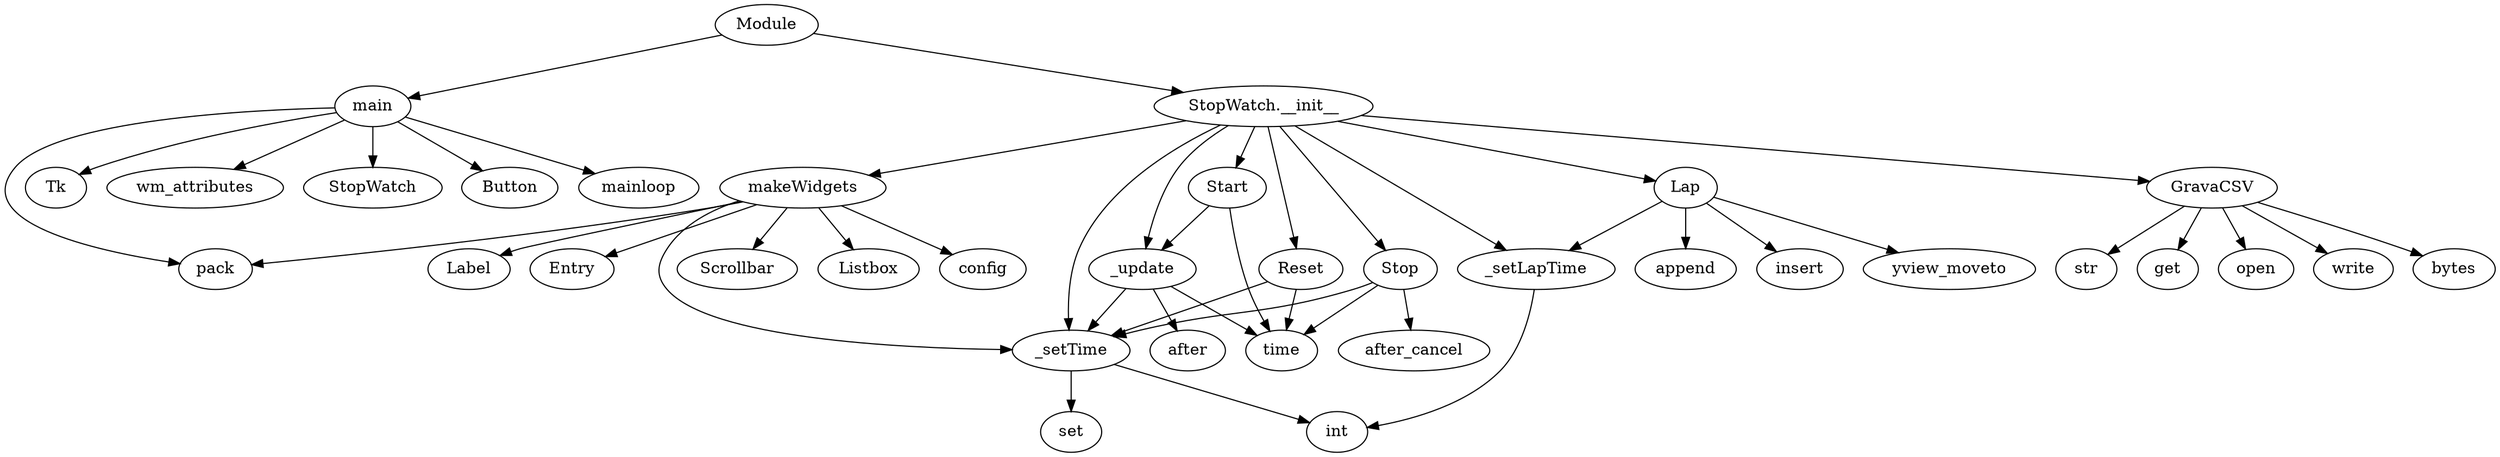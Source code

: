 strict digraph  {
makeWidgets;
Label;
pack;
Entry;
_setTime;
Scrollbar;
Listbox;
config;
_update;
time;
after;
int;
set;
_setLapTime;
Start;
Stop;
after_cancel;
Reset;
Lap;
append;
insert;
yview_moveto;
GravaCSV;
str;
get;
open;
write;
bytes;
main;
Tk;
wm_attributes;
StopWatch;
Button;
mainloop;
Module;
"StopWatch.__init__";
makeWidgets -> Label;
makeWidgets -> pack;
makeWidgets -> Entry;
makeWidgets -> _setTime;
makeWidgets -> Scrollbar;
makeWidgets -> Listbox;
makeWidgets -> config;
_setTime -> int;
_setTime -> set;
_update -> time;
_update -> _setTime;
_update -> after;
_setLapTime -> int;
Start -> time;
Start -> _update;
Stop -> after_cancel;
Stop -> time;
Stop -> _setTime;
Reset -> time;
Reset -> _setTime;
Lap -> append;
Lap -> _setLapTime;
Lap -> insert;
Lap -> yview_moveto;
GravaCSV -> str;
GravaCSV -> get;
GravaCSV -> open;
GravaCSV -> write;
GravaCSV -> bytes;
main -> Tk;
main -> wm_attributes;
main -> StopWatch;
main -> pack;
main -> Button;
main -> mainloop;
Module -> "StopWatch.__init__";
Module -> main;
"StopWatch.__init__" -> makeWidgets;
"StopWatch.__init__" -> _update;
"StopWatch.__init__" -> _setTime;
"StopWatch.__init__" -> _setLapTime;
"StopWatch.__init__" -> Start;
"StopWatch.__init__" -> Stop;
"StopWatch.__init__" -> Reset;
"StopWatch.__init__" -> Lap;
"StopWatch.__init__" -> GravaCSV;
}
